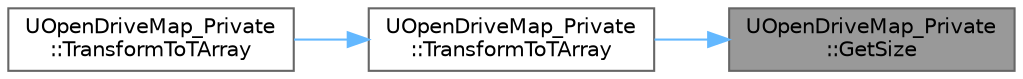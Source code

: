 digraph "UOpenDriveMap_Private::GetSize"
{
 // INTERACTIVE_SVG=YES
 // LATEX_PDF_SIZE
  bgcolor="transparent";
  edge [fontname=Helvetica,fontsize=10,labelfontname=Helvetica,labelfontsize=10];
  node [fontname=Helvetica,fontsize=10,shape=box,height=0.2,width=0.4];
  rankdir="RL";
  Node1 [id="Node000001",label="UOpenDriveMap_Private\l::GetSize",height=0.2,width=0.4,color="gray40", fillcolor="grey60", style="filled", fontcolor="black",tooltip=" "];
  Node1 -> Node2 [id="edge1_Node000001_Node000002",dir="back",color="steelblue1",style="solid",tooltip=" "];
  Node2 [id="Node000002",label="UOpenDriveMap_Private\l::TransformToTArray",height=0.2,width=0.4,color="grey40", fillcolor="white", style="filled",URL="$d4/d4f/namespaceUOpenDriveMap__Private.html#a78199bd2698c1143442d4e022fb57285",tooltip=" "];
  Node2 -> Node3 [id="edge2_Node000002_Node000003",dir="back",color="steelblue1",style="solid",tooltip=" "];
  Node3 [id="Node000003",label="UOpenDriveMap_Private\l::TransformToTArray",height=0.2,width=0.4,color="grey40", fillcolor="white", style="filled",URL="$d4/d4f/namespaceUOpenDriveMap__Private.html#af1bdfd075eb831a52f133e2bcd3f3d0d",tooltip=" "];
}
